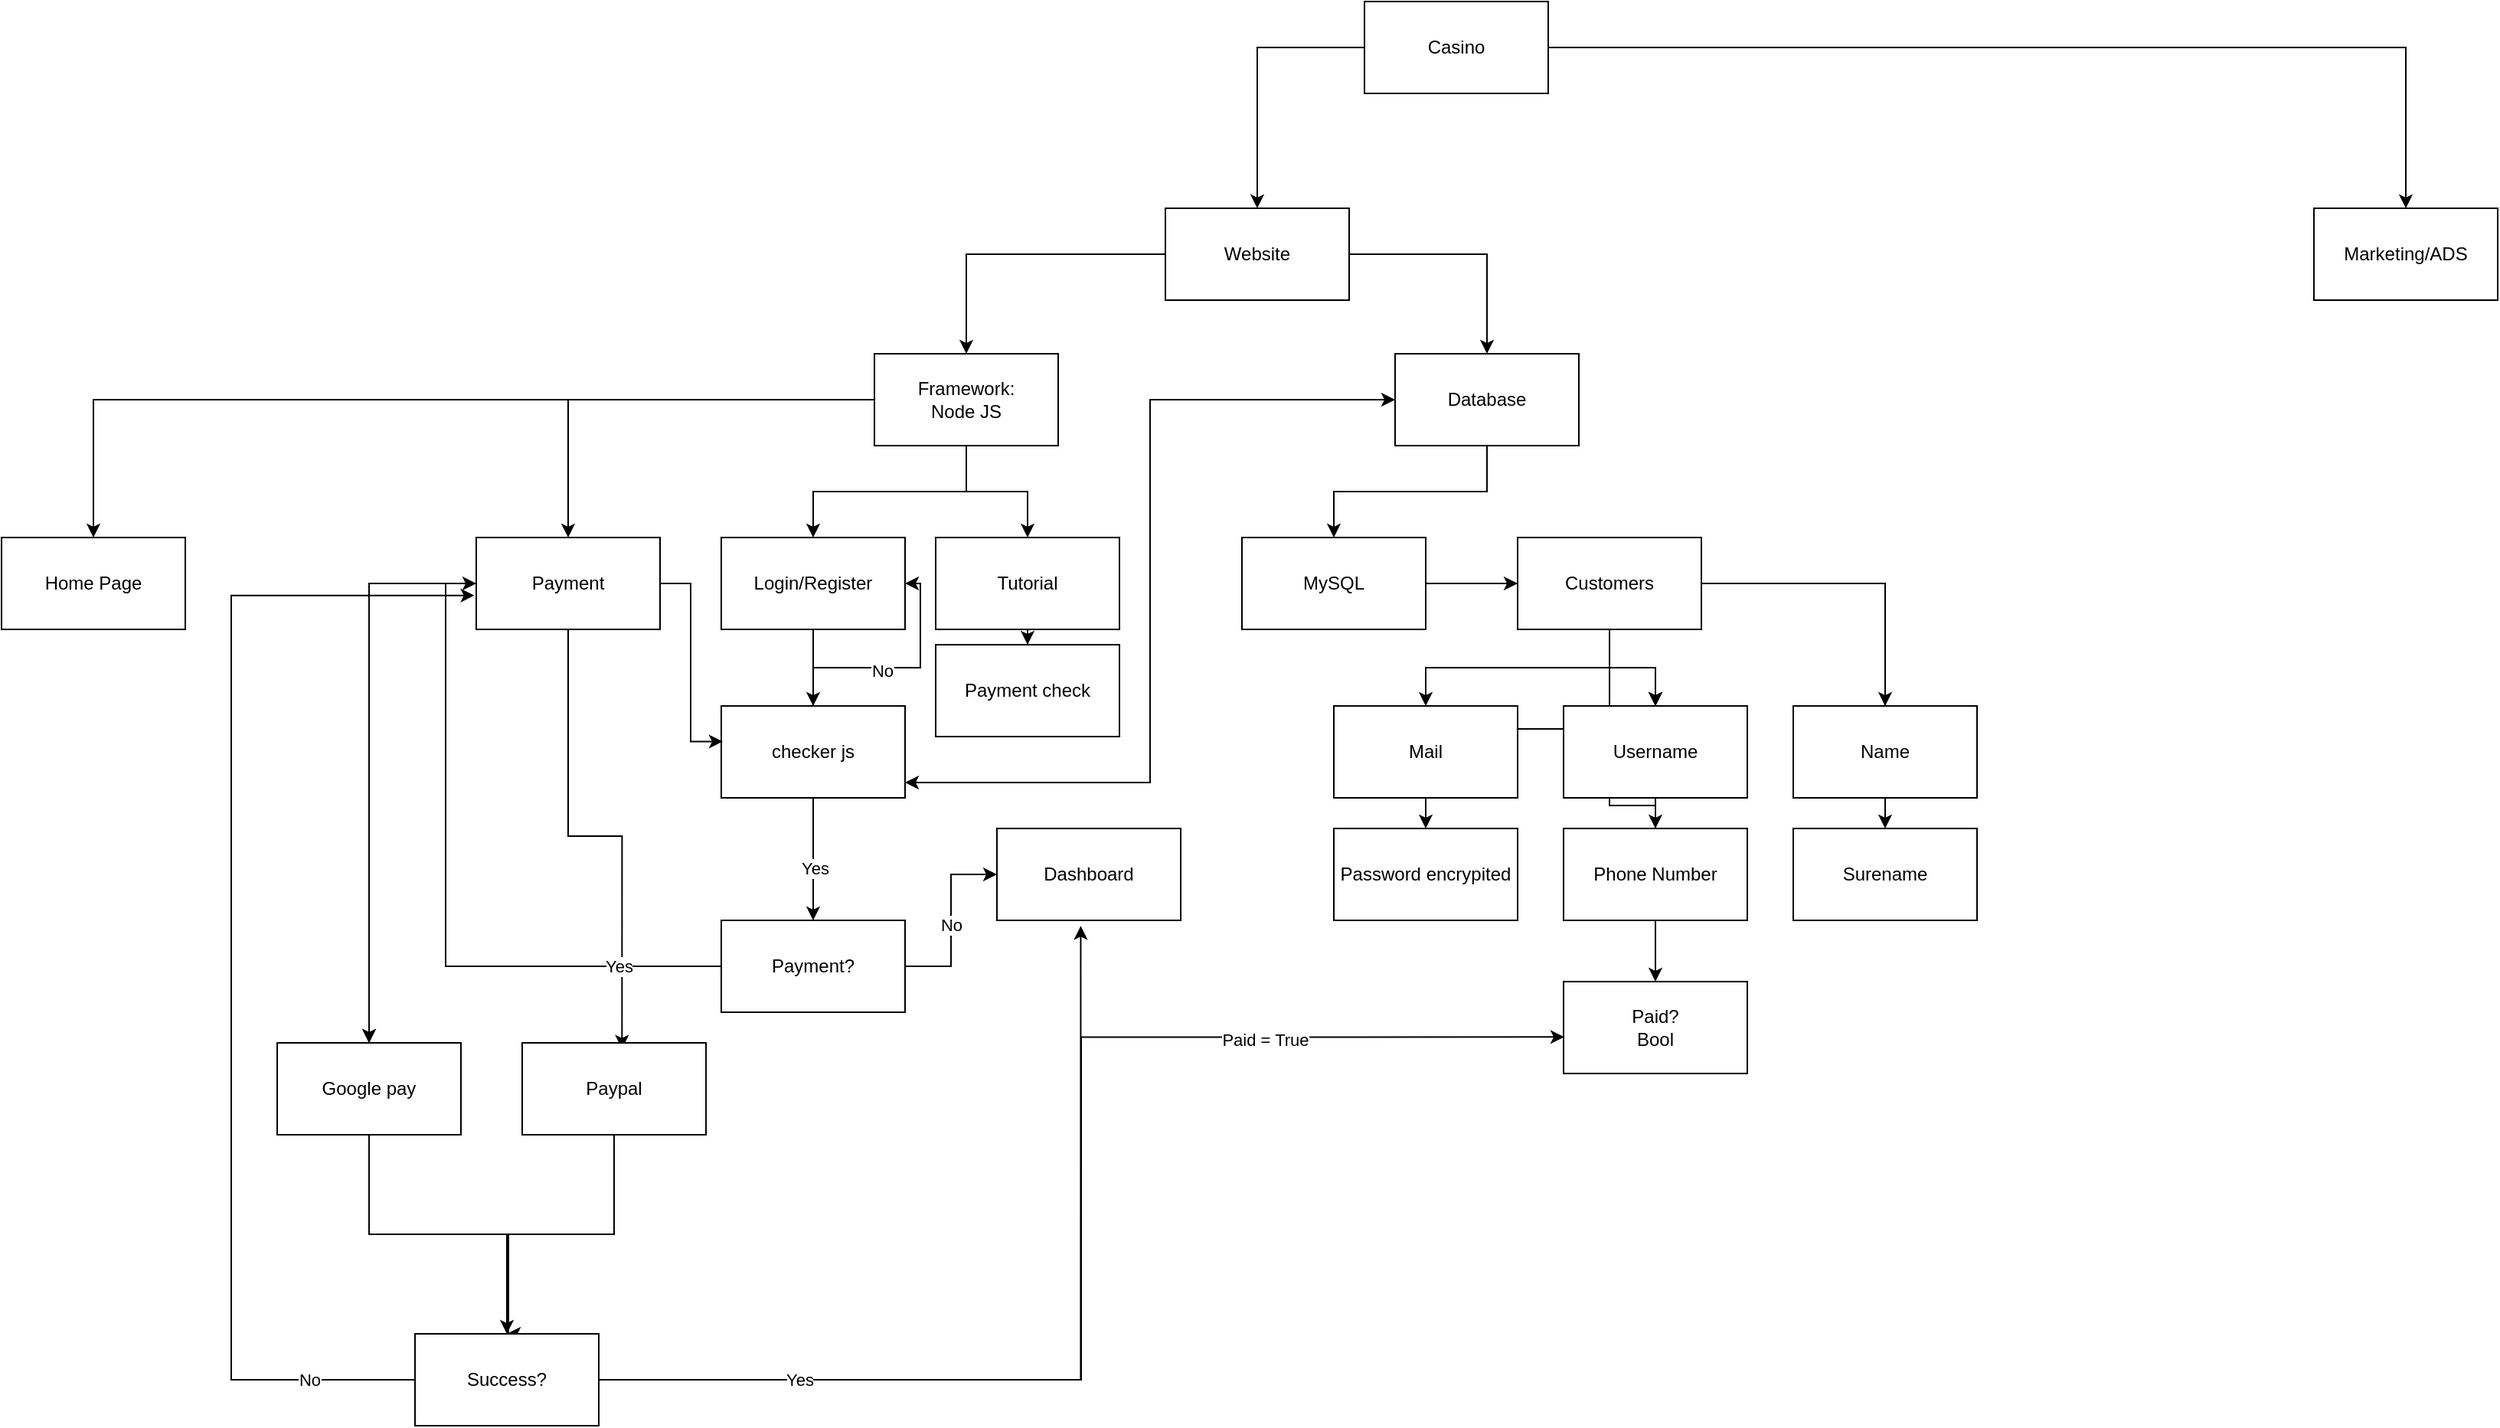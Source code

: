 <mxfile version="24.8.9">
  <diagram name="Page-1" id="cjA1ti-uWmoK_82rqhar">
    <mxGraphModel dx="2876" dy="1180" grid="1" gridSize="10" guides="1" tooltips="1" connect="1" arrows="1" fold="1" page="1" pageScale="1" pageWidth="827" pageHeight="1169" math="0" shadow="0">
      <root>
        <mxCell id="0" />
        <mxCell id="1" parent="0" />
        <mxCell id="ubzzAwV9C2eJGw6YLmtb-3" value="" style="edgeStyle=orthogonalEdgeStyle;rounded=0;orthogonalLoop=1;jettySize=auto;html=1;" edge="1" parent="1" source="ubzzAwV9C2eJGw6YLmtb-1" target="ubzzAwV9C2eJGw6YLmtb-2">
          <mxGeometry relative="1" as="geometry" />
        </mxCell>
        <mxCell id="ubzzAwV9C2eJGw6YLmtb-6" value="" style="edgeStyle=orthogonalEdgeStyle;rounded=0;orthogonalLoop=1;jettySize=auto;html=1;" edge="1" parent="1" source="ubzzAwV9C2eJGw6YLmtb-1" target="ubzzAwV9C2eJGw6YLmtb-5">
          <mxGeometry relative="1" as="geometry" />
        </mxCell>
        <mxCell id="ubzzAwV9C2eJGw6YLmtb-1" value="Casino" style="rounded=0;whiteSpace=wrap;html=1;" vertex="1" parent="1">
          <mxGeometry x="350" y="390" width="120" height="60" as="geometry" />
        </mxCell>
        <mxCell id="ubzzAwV9C2eJGw6YLmtb-8" value="" style="edgeStyle=orthogonalEdgeStyle;rounded=0;orthogonalLoop=1;jettySize=auto;html=1;" edge="1" parent="1" source="ubzzAwV9C2eJGw6YLmtb-2" target="ubzzAwV9C2eJGw6YLmtb-7">
          <mxGeometry relative="1" as="geometry" />
        </mxCell>
        <mxCell id="ubzzAwV9C2eJGw6YLmtb-30" value="" style="edgeStyle=orthogonalEdgeStyle;rounded=0;orthogonalLoop=1;jettySize=auto;html=1;" edge="1" parent="1" source="ubzzAwV9C2eJGw6YLmtb-2" target="ubzzAwV9C2eJGw6YLmtb-29">
          <mxGeometry relative="1" as="geometry" />
        </mxCell>
        <mxCell id="ubzzAwV9C2eJGw6YLmtb-2" value="Website" style="whiteSpace=wrap;html=1;rounded=0;" vertex="1" parent="1">
          <mxGeometry x="220" y="525" width="120" height="60" as="geometry" />
        </mxCell>
        <mxCell id="ubzzAwV9C2eJGw6YLmtb-5" value="Marketing/ADS" style="whiteSpace=wrap;html=1;rounded=0;" vertex="1" parent="1">
          <mxGeometry x="970" y="525" width="120" height="60" as="geometry" />
        </mxCell>
        <mxCell id="ubzzAwV9C2eJGw6YLmtb-11" value="" style="edgeStyle=orthogonalEdgeStyle;rounded=0;orthogonalLoop=1;jettySize=auto;html=1;" edge="1" parent="1" source="ubzzAwV9C2eJGw6YLmtb-7" target="ubzzAwV9C2eJGw6YLmtb-10">
          <mxGeometry relative="1" as="geometry" />
        </mxCell>
        <mxCell id="ubzzAwV9C2eJGw6YLmtb-13" value="" style="edgeStyle=orthogonalEdgeStyle;rounded=0;orthogonalLoop=1;jettySize=auto;html=1;" edge="1" parent="1" source="ubzzAwV9C2eJGw6YLmtb-7" target="ubzzAwV9C2eJGw6YLmtb-12">
          <mxGeometry relative="1" as="geometry" />
        </mxCell>
        <mxCell id="ubzzAwV9C2eJGw6YLmtb-15" value="" style="edgeStyle=orthogonalEdgeStyle;rounded=0;orthogonalLoop=1;jettySize=auto;html=1;" edge="1" parent="1" source="ubzzAwV9C2eJGw6YLmtb-7" target="ubzzAwV9C2eJGw6YLmtb-14">
          <mxGeometry relative="1" as="geometry" />
        </mxCell>
        <mxCell id="ubzzAwV9C2eJGw6YLmtb-52" value="" style="edgeStyle=orthogonalEdgeStyle;rounded=0;orthogonalLoop=1;jettySize=auto;html=1;" edge="1" parent="1" source="ubzzAwV9C2eJGw6YLmtb-7" target="ubzzAwV9C2eJGw6YLmtb-51">
          <mxGeometry relative="1" as="geometry" />
        </mxCell>
        <mxCell id="ubzzAwV9C2eJGw6YLmtb-7" value="Framework:&lt;br&gt;Node JS" style="whiteSpace=wrap;html=1;rounded=0;" vertex="1" parent="1">
          <mxGeometry x="30" y="620" width="120" height="60" as="geometry" />
        </mxCell>
        <mxCell id="ubzzAwV9C2eJGw6YLmtb-10" value="Home Page" style="whiteSpace=wrap;html=1;rounded=0;" vertex="1" parent="1">
          <mxGeometry x="-540" y="740" width="120" height="60" as="geometry" />
        </mxCell>
        <mxCell id="ubzzAwV9C2eJGw6YLmtb-78" value="" style="edgeStyle=orthogonalEdgeStyle;rounded=0;orthogonalLoop=1;jettySize=auto;html=1;" edge="1" parent="1" source="ubzzAwV9C2eJGw6YLmtb-12" target="ubzzAwV9C2eJGw6YLmtb-77">
          <mxGeometry relative="1" as="geometry" />
        </mxCell>
        <mxCell id="ubzzAwV9C2eJGw6YLmtb-79" value="" style="edgeStyle=orthogonalEdgeStyle;rounded=0;orthogonalLoop=1;jettySize=auto;html=1;" edge="1" parent="1" source="ubzzAwV9C2eJGw6YLmtb-12" target="ubzzAwV9C2eJGw6YLmtb-77">
          <mxGeometry relative="1" as="geometry" />
        </mxCell>
        <mxCell id="ubzzAwV9C2eJGw6YLmtb-80" style="edgeStyle=orthogonalEdgeStyle;rounded=0;orthogonalLoop=1;jettySize=auto;html=1;entryX=0.543;entryY=0.064;entryDx=0;entryDy=0;entryPerimeter=0;" edge="1" parent="1" source="ubzzAwV9C2eJGw6YLmtb-12" target="ubzzAwV9C2eJGw6YLmtb-81">
          <mxGeometry relative="1" as="geometry">
            <mxPoint x="-130.0" y="880.0" as="targetPoint" />
          </mxGeometry>
        </mxCell>
        <mxCell id="ubzzAwV9C2eJGw6YLmtb-12" value="Payment" style="whiteSpace=wrap;html=1;rounded=0;" vertex="1" parent="1">
          <mxGeometry x="-230" y="740" width="120" height="60" as="geometry" />
        </mxCell>
        <mxCell id="ubzzAwV9C2eJGw6YLmtb-25" value="" style="edgeStyle=orthogonalEdgeStyle;rounded=0;orthogonalLoop=1;jettySize=auto;html=1;" edge="1" parent="1" source="ubzzAwV9C2eJGw6YLmtb-14" target="ubzzAwV9C2eJGw6YLmtb-24">
          <mxGeometry relative="1" as="geometry" />
        </mxCell>
        <mxCell id="ubzzAwV9C2eJGw6YLmtb-14" value="Tutorial" style="whiteSpace=wrap;html=1;rounded=0;" vertex="1" parent="1">
          <mxGeometry x="70" y="740" width="120" height="60" as="geometry" />
        </mxCell>
        <mxCell id="ubzzAwV9C2eJGw6YLmtb-24" value="Payment check" style="whiteSpace=wrap;html=1;rounded=0;" vertex="1" parent="1">
          <mxGeometry x="70" y="810" width="120" height="60" as="geometry" />
        </mxCell>
        <mxCell id="ubzzAwV9C2eJGw6YLmtb-32" value="" style="edgeStyle=orthogonalEdgeStyle;rounded=0;orthogonalLoop=1;jettySize=auto;html=1;" edge="1" parent="1" source="ubzzAwV9C2eJGw6YLmtb-29" target="ubzzAwV9C2eJGw6YLmtb-31">
          <mxGeometry relative="1" as="geometry" />
        </mxCell>
        <mxCell id="ubzzAwV9C2eJGw6YLmtb-29" value="Database" style="whiteSpace=wrap;html=1;rounded=0;" vertex="1" parent="1">
          <mxGeometry x="370" y="620" width="120" height="60" as="geometry" />
        </mxCell>
        <mxCell id="ubzzAwV9C2eJGw6YLmtb-34" value="" style="edgeStyle=orthogonalEdgeStyle;rounded=0;orthogonalLoop=1;jettySize=auto;html=1;" edge="1" parent="1" source="ubzzAwV9C2eJGw6YLmtb-31" target="ubzzAwV9C2eJGw6YLmtb-33">
          <mxGeometry relative="1" as="geometry" />
        </mxCell>
        <mxCell id="ubzzAwV9C2eJGw6YLmtb-31" value="MySQL" style="whiteSpace=wrap;html=1;rounded=0;" vertex="1" parent="1">
          <mxGeometry x="270" y="740" width="120" height="60" as="geometry" />
        </mxCell>
        <mxCell id="ubzzAwV9C2eJGw6YLmtb-38" value="" style="edgeStyle=orthogonalEdgeStyle;rounded=0;orthogonalLoop=1;jettySize=auto;html=1;" edge="1" parent="1" source="ubzzAwV9C2eJGw6YLmtb-33" target="ubzzAwV9C2eJGw6YLmtb-37">
          <mxGeometry relative="1" as="geometry" />
        </mxCell>
        <mxCell id="ubzzAwV9C2eJGw6YLmtb-40" value="" style="edgeStyle=orthogonalEdgeStyle;rounded=0;orthogonalLoop=1;jettySize=auto;html=1;" edge="1" parent="1" source="ubzzAwV9C2eJGw6YLmtb-33" target="ubzzAwV9C2eJGw6YLmtb-39">
          <mxGeometry relative="1" as="geometry" />
        </mxCell>
        <mxCell id="ubzzAwV9C2eJGw6YLmtb-41" value="" style="edgeStyle=orthogonalEdgeStyle;rounded=0;orthogonalLoop=1;jettySize=auto;html=1;" edge="1" parent="1" source="ubzzAwV9C2eJGw6YLmtb-33" target="ubzzAwV9C2eJGw6YLmtb-39">
          <mxGeometry relative="1" as="geometry" />
        </mxCell>
        <mxCell id="ubzzAwV9C2eJGw6YLmtb-42" value="" style="edgeStyle=orthogonalEdgeStyle;rounded=0;orthogonalLoop=1;jettySize=auto;html=1;" edge="1" parent="1" source="ubzzAwV9C2eJGw6YLmtb-33" target="ubzzAwV9C2eJGw6YLmtb-39">
          <mxGeometry relative="1" as="geometry" />
        </mxCell>
        <mxCell id="ubzzAwV9C2eJGw6YLmtb-44" value="" style="edgeStyle=orthogonalEdgeStyle;rounded=0;orthogonalLoop=1;jettySize=auto;html=1;" edge="1" parent="1" source="ubzzAwV9C2eJGw6YLmtb-33" target="ubzzAwV9C2eJGw6YLmtb-43">
          <mxGeometry relative="1" as="geometry" />
        </mxCell>
        <mxCell id="ubzzAwV9C2eJGw6YLmtb-46" value="" style="edgeStyle=orthogonalEdgeStyle;rounded=0;orthogonalLoop=1;jettySize=auto;html=1;" edge="1" parent="1" source="ubzzAwV9C2eJGw6YLmtb-33" target="ubzzAwV9C2eJGw6YLmtb-45">
          <mxGeometry relative="1" as="geometry" />
        </mxCell>
        <mxCell id="ubzzAwV9C2eJGw6YLmtb-48" value="" style="edgeStyle=orthogonalEdgeStyle;rounded=0;orthogonalLoop=1;jettySize=auto;html=1;" edge="1" parent="1" source="ubzzAwV9C2eJGw6YLmtb-33" target="ubzzAwV9C2eJGw6YLmtb-47">
          <mxGeometry relative="1" as="geometry" />
        </mxCell>
        <mxCell id="ubzzAwV9C2eJGw6YLmtb-50" value="" style="edgeStyle=orthogonalEdgeStyle;rounded=0;orthogonalLoop=1;jettySize=auto;html=1;" edge="1" parent="1" source="ubzzAwV9C2eJGw6YLmtb-33" target="ubzzAwV9C2eJGw6YLmtb-49">
          <mxGeometry relative="1" as="geometry" />
        </mxCell>
        <mxCell id="ubzzAwV9C2eJGw6YLmtb-86" value="" style="edgeStyle=orthogonalEdgeStyle;rounded=0;orthogonalLoop=1;jettySize=auto;html=1;" edge="1" parent="1" source="ubzzAwV9C2eJGw6YLmtb-33" target="ubzzAwV9C2eJGw6YLmtb-85">
          <mxGeometry relative="1" as="geometry" />
        </mxCell>
        <mxCell id="ubzzAwV9C2eJGw6YLmtb-33" value="Customers" style="whiteSpace=wrap;html=1;rounded=0;" vertex="1" parent="1">
          <mxGeometry x="450" y="740" width="120" height="60" as="geometry" />
        </mxCell>
        <mxCell id="ubzzAwV9C2eJGw6YLmtb-37" value="Mail" style="whiteSpace=wrap;html=1;rounded=0;" vertex="1" parent="1">
          <mxGeometry x="330" y="850" width="120" height="60" as="geometry" />
        </mxCell>
        <mxCell id="ubzzAwV9C2eJGw6YLmtb-39" value="Username" style="whiteSpace=wrap;html=1;rounded=0;" vertex="1" parent="1">
          <mxGeometry x="480" y="850" width="120" height="60" as="geometry" />
        </mxCell>
        <mxCell id="ubzzAwV9C2eJGw6YLmtb-43" value="Name" style="whiteSpace=wrap;html=1;rounded=0;" vertex="1" parent="1">
          <mxGeometry x="630" y="850" width="120" height="60" as="geometry" />
        </mxCell>
        <mxCell id="ubzzAwV9C2eJGw6YLmtb-45" value="Password encrypited" style="whiteSpace=wrap;html=1;rounded=0;" vertex="1" parent="1">
          <mxGeometry x="330" y="930" width="120" height="60" as="geometry" />
        </mxCell>
        <mxCell id="ubzzAwV9C2eJGw6YLmtb-47" value="Phone Number" style="whiteSpace=wrap;html=1;rounded=0;" vertex="1" parent="1">
          <mxGeometry x="480" y="930" width="120" height="60" as="geometry" />
        </mxCell>
        <mxCell id="ubzzAwV9C2eJGw6YLmtb-49" value="Surename" style="whiteSpace=wrap;html=1;rounded=0;" vertex="1" parent="1">
          <mxGeometry x="630" y="930" width="120" height="60" as="geometry" />
        </mxCell>
        <mxCell id="ubzzAwV9C2eJGw6YLmtb-54" value="" style="edgeStyle=orthogonalEdgeStyle;rounded=0;orthogonalLoop=1;jettySize=auto;html=1;" edge="1" parent="1" source="ubzzAwV9C2eJGw6YLmtb-51" target="ubzzAwV9C2eJGw6YLmtb-53">
          <mxGeometry relative="1" as="geometry" />
        </mxCell>
        <mxCell id="ubzzAwV9C2eJGw6YLmtb-51" value="Login/Register" style="whiteSpace=wrap;html=1;rounded=0;" vertex="1" parent="1">
          <mxGeometry x="-70" y="740" width="120" height="60" as="geometry" />
        </mxCell>
        <mxCell id="ubzzAwV9C2eJGw6YLmtb-57" style="edgeStyle=orthogonalEdgeStyle;rounded=0;orthogonalLoop=1;jettySize=auto;html=1;" edge="1" parent="1" source="ubzzAwV9C2eJGw6YLmtb-53">
          <mxGeometry relative="1" as="geometry">
            <mxPoint x="370" y="650" as="targetPoint" />
            <Array as="points">
              <mxPoint x="210" y="900" />
              <mxPoint x="210" y="650" />
              <mxPoint x="370" y="650" />
            </Array>
          </mxGeometry>
        </mxCell>
        <mxCell id="ubzzAwV9C2eJGw6YLmtb-67" style="edgeStyle=orthogonalEdgeStyle;rounded=0;orthogonalLoop=1;jettySize=auto;html=1;entryX=1;entryY=0.5;entryDx=0;entryDy=0;" edge="1" parent="1" source="ubzzAwV9C2eJGw6YLmtb-53" target="ubzzAwV9C2eJGw6YLmtb-51">
          <mxGeometry relative="1" as="geometry">
            <mxPoint x="70.0" y="970" as="targetPoint" />
            <Array as="points">
              <mxPoint x="-10" y="825" />
              <mxPoint x="60" y="825" />
              <mxPoint x="60" y="770" />
            </Array>
          </mxGeometry>
        </mxCell>
        <mxCell id="ubzzAwV9C2eJGw6YLmtb-68" value="No" style="edgeLabel;html=1;align=center;verticalAlign=middle;resizable=0;points=[];" vertex="1" connectable="0" parent="ubzzAwV9C2eJGw6YLmtb-67">
          <mxGeometry x="-0.132" y="-2" relative="1" as="geometry">
            <mxPoint as="offset" />
          </mxGeometry>
        </mxCell>
        <mxCell id="ubzzAwV9C2eJGw6YLmtb-69" style="edgeStyle=orthogonalEdgeStyle;rounded=0;orthogonalLoop=1;jettySize=auto;html=1;" edge="1" parent="1" source="ubzzAwV9C2eJGw6YLmtb-53">
          <mxGeometry relative="1" as="geometry">
            <mxPoint x="-10" y="990" as="targetPoint" />
          </mxGeometry>
        </mxCell>
        <mxCell id="ubzzAwV9C2eJGw6YLmtb-70" value="Yes" style="edgeLabel;html=1;align=center;verticalAlign=middle;resizable=0;points=[];" vertex="1" connectable="0" parent="ubzzAwV9C2eJGw6YLmtb-69">
          <mxGeometry x="0.157" relative="1" as="geometry">
            <mxPoint as="offset" />
          </mxGeometry>
        </mxCell>
        <mxCell id="ubzzAwV9C2eJGw6YLmtb-53" value="checker js" style="whiteSpace=wrap;html=1;rounded=0;" vertex="1" parent="1">
          <mxGeometry x="-70" y="850" width="120" height="60" as="geometry" />
        </mxCell>
        <mxCell id="ubzzAwV9C2eJGw6YLmtb-63" style="edgeStyle=orthogonalEdgeStyle;rounded=0;orthogonalLoop=1;jettySize=auto;html=1;entryX=1;entryY=0.833;entryDx=0;entryDy=0;entryPerimeter=0;" edge="1" parent="1" source="ubzzAwV9C2eJGw6YLmtb-29" target="ubzzAwV9C2eJGw6YLmtb-53">
          <mxGeometry relative="1" as="geometry" />
        </mxCell>
        <mxCell id="ubzzAwV9C2eJGw6YLmtb-64" style="edgeStyle=orthogonalEdgeStyle;rounded=0;orthogonalLoop=1;jettySize=auto;html=1;entryX=0.008;entryY=0.387;entryDx=0;entryDy=0;entryPerimeter=0;" edge="1" parent="1" source="ubzzAwV9C2eJGw6YLmtb-12" target="ubzzAwV9C2eJGw6YLmtb-53">
          <mxGeometry relative="1" as="geometry" />
        </mxCell>
        <mxCell id="ubzzAwV9C2eJGw6YLmtb-72" style="edgeStyle=orthogonalEdgeStyle;rounded=0;orthogonalLoop=1;jettySize=auto;html=1;entryX=0;entryY=0.5;entryDx=0;entryDy=0;" edge="1" parent="1" source="ubzzAwV9C2eJGw6YLmtb-71" target="ubzzAwV9C2eJGw6YLmtb-12">
          <mxGeometry relative="1" as="geometry" />
        </mxCell>
        <mxCell id="ubzzAwV9C2eJGw6YLmtb-73" value="Yes" style="edgeLabel;html=1;align=center;verticalAlign=middle;resizable=0;points=[];" vertex="1" connectable="0" parent="ubzzAwV9C2eJGw6YLmtb-72">
          <mxGeometry x="-0.699" relative="1" as="geometry">
            <mxPoint as="offset" />
          </mxGeometry>
        </mxCell>
        <mxCell id="ubzzAwV9C2eJGw6YLmtb-75" value="" style="edgeStyle=orthogonalEdgeStyle;rounded=0;orthogonalLoop=1;jettySize=auto;html=1;" edge="1" parent="1" source="ubzzAwV9C2eJGw6YLmtb-71" target="ubzzAwV9C2eJGw6YLmtb-74">
          <mxGeometry relative="1" as="geometry" />
        </mxCell>
        <mxCell id="ubzzAwV9C2eJGw6YLmtb-76" value="No" style="edgeLabel;html=1;align=center;verticalAlign=middle;resizable=0;points=[];" vertex="1" connectable="0" parent="ubzzAwV9C2eJGw6YLmtb-75">
          <mxGeometry x="-0.046" relative="1" as="geometry">
            <mxPoint as="offset" />
          </mxGeometry>
        </mxCell>
        <mxCell id="ubzzAwV9C2eJGw6YLmtb-71" value="Payment?" style="whiteSpace=wrap;html=1;" vertex="1" parent="1">
          <mxGeometry x="-70" y="990" width="120" height="60" as="geometry" />
        </mxCell>
        <mxCell id="ubzzAwV9C2eJGw6YLmtb-74" value="Dashboard" style="whiteSpace=wrap;html=1;" vertex="1" parent="1">
          <mxGeometry x="110" y="930" width="120" height="60" as="geometry" />
        </mxCell>
        <mxCell id="ubzzAwV9C2eJGw6YLmtb-83" value="" style="edgeStyle=orthogonalEdgeStyle;rounded=0;orthogonalLoop=1;jettySize=auto;html=1;" edge="1" parent="1" source="ubzzAwV9C2eJGw6YLmtb-77" target="ubzzAwV9C2eJGw6YLmtb-82">
          <mxGeometry relative="1" as="geometry" />
        </mxCell>
        <mxCell id="ubzzAwV9C2eJGw6YLmtb-77" value="Google pay" style="whiteSpace=wrap;html=1;rounded=0;" vertex="1" parent="1">
          <mxGeometry x="-360" y="1070" width="120" height="60" as="geometry" />
        </mxCell>
        <mxCell id="ubzzAwV9C2eJGw6YLmtb-84" style="edgeStyle=orthogonalEdgeStyle;rounded=0;orthogonalLoop=1;jettySize=auto;html=1;" edge="1" parent="1" source="ubzzAwV9C2eJGw6YLmtb-81">
          <mxGeometry relative="1" as="geometry">
            <mxPoint x="-210" y="1260" as="targetPoint" />
            <Array as="points">
              <mxPoint x="-140" y="1195" />
              <mxPoint x="-209" y="1195" />
              <mxPoint x="-209" y="1260" />
            </Array>
          </mxGeometry>
        </mxCell>
        <mxCell id="ubzzAwV9C2eJGw6YLmtb-81" value="Paypal" style="whiteSpace=wrap;html=1;" vertex="1" parent="1">
          <mxGeometry x="-200" y="1070" width="120" height="60" as="geometry" />
        </mxCell>
        <mxCell id="ubzzAwV9C2eJGw6YLmtb-82" value="Success?" style="whiteSpace=wrap;html=1;rounded=0;" vertex="1" parent="1">
          <mxGeometry x="-270" y="1260" width="120" height="60" as="geometry" />
        </mxCell>
        <mxCell id="ubzzAwV9C2eJGw6YLmtb-85" value="Paid?&lt;br&gt;Bool" style="whiteSpace=wrap;html=1;rounded=0;" vertex="1" parent="1">
          <mxGeometry x="480" y="1030" width="120" height="60" as="geometry" />
        </mxCell>
        <mxCell id="ubzzAwV9C2eJGw6YLmtb-87" style="edgeStyle=orthogonalEdgeStyle;rounded=0;orthogonalLoop=1;jettySize=auto;html=1;entryX=0.456;entryY=1.061;entryDx=0;entryDy=0;entryPerimeter=0;" edge="1" parent="1" source="ubzzAwV9C2eJGw6YLmtb-82" target="ubzzAwV9C2eJGw6YLmtb-74">
          <mxGeometry relative="1" as="geometry" />
        </mxCell>
        <mxCell id="ubzzAwV9C2eJGw6YLmtb-88" style="edgeStyle=orthogonalEdgeStyle;rounded=0;orthogonalLoop=1;jettySize=auto;html=1;exitX=1;exitY=0.5;exitDx=0;exitDy=0;entryX=0.004;entryY=0.603;entryDx=0;entryDy=0;entryPerimeter=0;" edge="1" parent="1" source="ubzzAwV9C2eJGw6YLmtb-82" target="ubzzAwV9C2eJGw6YLmtb-85">
          <mxGeometry relative="1" as="geometry" />
        </mxCell>
        <mxCell id="ubzzAwV9C2eJGw6YLmtb-89" value="Paid = True" style="edgeLabel;html=1;align=center;verticalAlign=middle;resizable=0;points=[];" vertex="1" connectable="0" parent="ubzzAwV9C2eJGw6YLmtb-88">
          <mxGeometry x="0.543" y="-2" relative="1" as="geometry">
            <mxPoint as="offset" />
          </mxGeometry>
        </mxCell>
        <mxCell id="ubzzAwV9C2eJGw6YLmtb-90" value="Yes" style="edgeLabel;html=1;align=center;verticalAlign=middle;resizable=0;points=[];" vertex="1" connectable="0" parent="ubzzAwV9C2eJGw6YLmtb-88">
          <mxGeometry x="-0.695" relative="1" as="geometry">
            <mxPoint as="offset" />
          </mxGeometry>
        </mxCell>
        <mxCell id="ubzzAwV9C2eJGw6YLmtb-91" style="edgeStyle=orthogonalEdgeStyle;rounded=0;orthogonalLoop=1;jettySize=auto;html=1;entryX=-0.01;entryY=0.631;entryDx=0;entryDy=0;entryPerimeter=0;" edge="1" parent="1" source="ubzzAwV9C2eJGw6YLmtb-82" target="ubzzAwV9C2eJGw6YLmtb-12">
          <mxGeometry relative="1" as="geometry">
            <Array as="points">
              <mxPoint x="-390" y="1290" />
              <mxPoint x="-390" y="778" />
            </Array>
          </mxGeometry>
        </mxCell>
        <mxCell id="ubzzAwV9C2eJGw6YLmtb-92" value="No" style="edgeLabel;html=1;align=center;verticalAlign=middle;resizable=0;points=[];" vertex="1" connectable="0" parent="ubzzAwV9C2eJGw6YLmtb-91">
          <mxGeometry x="-0.826" relative="1" as="geometry">
            <mxPoint as="offset" />
          </mxGeometry>
        </mxCell>
      </root>
    </mxGraphModel>
  </diagram>
</mxfile>
